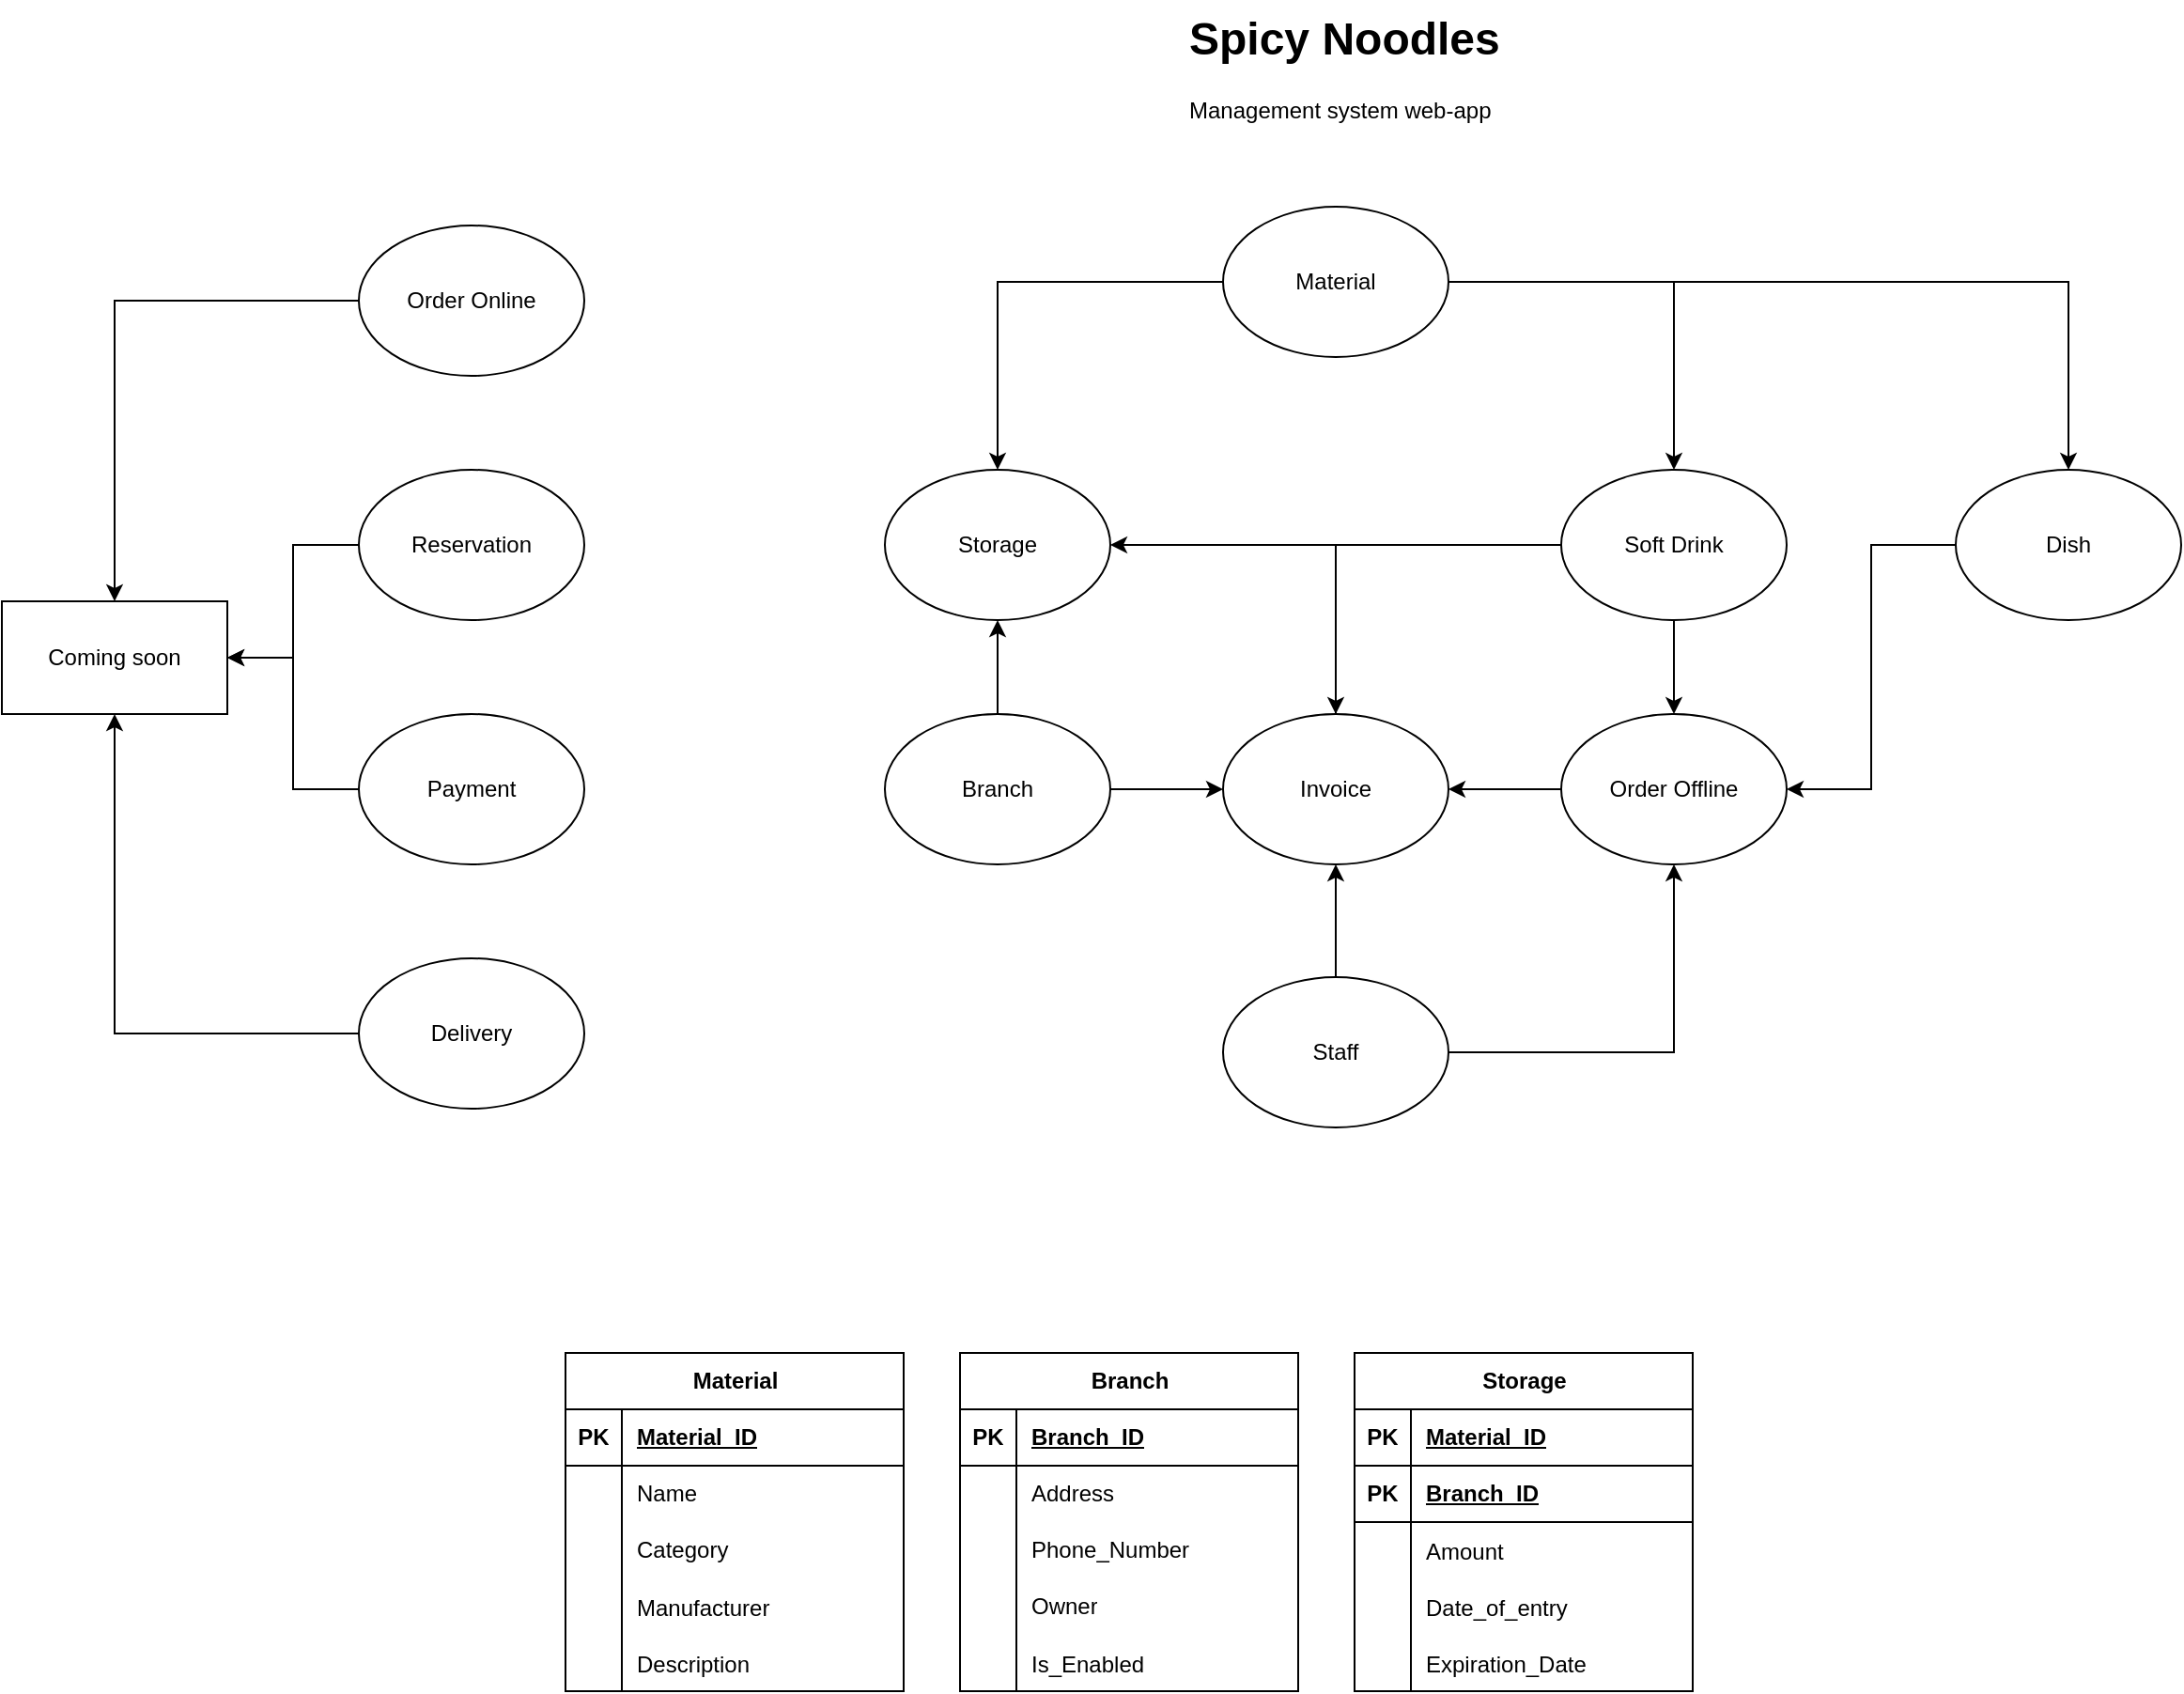 <mxfile version="26.2.9">
  <diagram name="Page-1" id="gLG3Hja3acAN7y_c27jc">
    <mxGraphModel dx="2278" dy="777" grid="1" gridSize="10" guides="1" tooltips="1" connect="1" arrows="1" fold="1" page="1" pageScale="1" pageWidth="850" pageHeight="1100" math="0" shadow="0">
      <root>
        <mxCell id="0" />
        <mxCell id="1" parent="0" />
        <mxCell id="4WLUuFF8fHMq_O006stw-2" value="&lt;h1 style=&quot;margin-top: 0px;&quot;&gt;Spicy Noodles&lt;/h1&gt;&lt;p&gt;Management system web-app&lt;/p&gt;" style="text;html=1;whiteSpace=wrap;overflow=hidden;rounded=0;" parent="1" vertex="1">
          <mxGeometry x="340" y="10" width="180" height="120" as="geometry" />
        </mxCell>
        <mxCell id="uvYzCLTFpBlOuZ-shNCM-54" style="edgeStyle=orthogonalEdgeStyle;rounded=0;orthogonalLoop=1;jettySize=auto;html=1;entryX=0.5;entryY=0;entryDx=0;entryDy=0;" parent="1" source="4WLUuFF8fHMq_O006stw-3" target="4WLUuFF8fHMq_O006stw-74" edge="1">
          <mxGeometry relative="1" as="geometry" />
        </mxCell>
        <mxCell id="_VRhrBuFoWbfuuBKrjrv-1" style="edgeStyle=orthogonalEdgeStyle;rounded=0;orthogonalLoop=1;jettySize=auto;html=1;exitX=1;exitY=0.5;exitDx=0;exitDy=0;entryX=0.5;entryY=0;entryDx=0;entryDy=0;" parent="1" source="4WLUuFF8fHMq_O006stw-3" target="uvYzCLTFpBlOuZ-shNCM-3" edge="1">
          <mxGeometry relative="1" as="geometry" />
        </mxCell>
        <mxCell id="_VRhrBuFoWbfuuBKrjrv-2" style="edgeStyle=orthogonalEdgeStyle;rounded=0;orthogonalLoop=1;jettySize=auto;html=1;exitX=1;exitY=0.5;exitDx=0;exitDy=0;entryX=0.5;entryY=0;entryDx=0;entryDy=0;" parent="1" source="4WLUuFF8fHMq_O006stw-3" target="uvYzCLTFpBlOuZ-shNCM-1" edge="1">
          <mxGeometry relative="1" as="geometry">
            <Array as="points">
              <mxPoint x="810" y="160" />
            </Array>
          </mxGeometry>
        </mxCell>
        <mxCell id="4WLUuFF8fHMq_O006stw-3" value="Material" style="ellipse;whiteSpace=wrap;html=1;" parent="1" vertex="1">
          <mxGeometry x="360" y="120" width="120" height="80" as="geometry" />
        </mxCell>
        <mxCell id="4WLUuFF8fHMq_O006stw-10" style="edgeStyle=orthogonalEdgeStyle;rounded=0;orthogonalLoop=1;jettySize=auto;html=1;entryX=0;entryY=0.5;entryDx=0;entryDy=0;" parent="1" source="4WLUuFF8fHMq_O006stw-7" target="4WLUuFF8fHMq_O006stw-9" edge="1">
          <mxGeometry relative="1" as="geometry" />
        </mxCell>
        <mxCell id="4WLUuFF8fHMq_O006stw-144" style="edgeStyle=orthogonalEdgeStyle;rounded=0;orthogonalLoop=1;jettySize=auto;html=1;entryX=0.5;entryY=1;entryDx=0;entryDy=0;" parent="1" source="4WLUuFF8fHMq_O006stw-7" target="4WLUuFF8fHMq_O006stw-74" edge="1">
          <mxGeometry relative="1" as="geometry" />
        </mxCell>
        <mxCell id="4WLUuFF8fHMq_O006stw-7" value="Branch" style="ellipse;whiteSpace=wrap;html=1;" parent="1" vertex="1">
          <mxGeometry x="180" y="390" width="120" height="80" as="geometry" />
        </mxCell>
        <mxCell id="4WLUuFF8fHMq_O006stw-145" style="edgeStyle=orthogonalEdgeStyle;rounded=0;orthogonalLoop=1;jettySize=auto;html=1;entryX=1;entryY=0.5;entryDx=0;entryDy=0;" parent="1" source="4WLUuFF8fHMq_O006stw-9" target="4WLUuFF8fHMq_O006stw-74" edge="1">
          <mxGeometry relative="1" as="geometry">
            <Array as="points">
              <mxPoint x="420" y="300" />
            </Array>
          </mxGeometry>
        </mxCell>
        <mxCell id="4WLUuFF8fHMq_O006stw-9" value="Invoice" style="ellipse;whiteSpace=wrap;html=1;" parent="1" vertex="1">
          <mxGeometry x="360" y="390" width="120" height="80" as="geometry" />
        </mxCell>
        <mxCell id="4WLUuFF8fHMq_O006stw-17" style="edgeStyle=orthogonalEdgeStyle;rounded=0;orthogonalLoop=1;jettySize=auto;html=1;entryX=0.5;entryY=1;entryDx=0;entryDy=0;" parent="1" source="4WLUuFF8fHMq_O006stw-11" target="4WLUuFF8fHMq_O006stw-9" edge="1">
          <mxGeometry relative="1" as="geometry" />
        </mxCell>
        <mxCell id="qnIlGB9lHXfB7wZd1vmY-5" style="edgeStyle=orthogonalEdgeStyle;rounded=0;orthogonalLoop=1;jettySize=auto;html=1;entryX=0.5;entryY=1;entryDx=0;entryDy=0;" edge="1" parent="1" source="4WLUuFF8fHMq_O006stw-11" target="qnIlGB9lHXfB7wZd1vmY-1">
          <mxGeometry relative="1" as="geometry" />
        </mxCell>
        <mxCell id="4WLUuFF8fHMq_O006stw-11" value="Staff" style="ellipse;whiteSpace=wrap;html=1;" parent="1" vertex="1">
          <mxGeometry x="360" y="530" width="120" height="80" as="geometry" />
        </mxCell>
        <mxCell id="4WLUuFF8fHMq_O006stw-26" value="Material" style="shape=table;startSize=30;container=1;collapsible=1;childLayout=tableLayout;fixedRows=1;rowLines=0;fontStyle=1;align=center;resizeLast=1;html=1;" parent="1" vertex="1">
          <mxGeometry x="10" y="730" width="180" height="180" as="geometry" />
        </mxCell>
        <mxCell id="4WLUuFF8fHMq_O006stw-27" value="" style="shape=tableRow;horizontal=0;startSize=0;swimlaneHead=0;swimlaneBody=0;fillColor=none;collapsible=0;dropTarget=0;points=[[0,0.5],[1,0.5]];portConstraint=eastwest;top=0;left=0;right=0;bottom=1;" parent="4WLUuFF8fHMq_O006stw-26" vertex="1">
          <mxGeometry y="30" width="180" height="30" as="geometry" />
        </mxCell>
        <mxCell id="4WLUuFF8fHMq_O006stw-28" value="PK" style="shape=partialRectangle;connectable=0;fillColor=none;top=0;left=0;bottom=0;right=0;fontStyle=1;overflow=hidden;whiteSpace=wrap;html=1;" parent="4WLUuFF8fHMq_O006stw-27" vertex="1">
          <mxGeometry width="30" height="30" as="geometry">
            <mxRectangle width="30" height="30" as="alternateBounds" />
          </mxGeometry>
        </mxCell>
        <mxCell id="4WLUuFF8fHMq_O006stw-29" value="Material_ID" style="shape=partialRectangle;connectable=0;fillColor=none;top=0;left=0;bottom=0;right=0;align=left;spacingLeft=6;fontStyle=5;overflow=hidden;whiteSpace=wrap;html=1;" parent="4WLUuFF8fHMq_O006stw-27" vertex="1">
          <mxGeometry x="30" width="150" height="30" as="geometry">
            <mxRectangle width="150" height="30" as="alternateBounds" />
          </mxGeometry>
        </mxCell>
        <mxCell id="4WLUuFF8fHMq_O006stw-30" value="" style="shape=tableRow;horizontal=0;startSize=0;swimlaneHead=0;swimlaneBody=0;fillColor=none;collapsible=0;dropTarget=0;points=[[0,0.5],[1,0.5]];portConstraint=eastwest;top=0;left=0;right=0;bottom=0;" parent="4WLUuFF8fHMq_O006stw-26" vertex="1">
          <mxGeometry y="60" width="180" height="30" as="geometry" />
        </mxCell>
        <mxCell id="4WLUuFF8fHMq_O006stw-31" value="" style="shape=partialRectangle;connectable=0;fillColor=none;top=0;left=0;bottom=0;right=0;editable=1;overflow=hidden;whiteSpace=wrap;html=1;" parent="4WLUuFF8fHMq_O006stw-30" vertex="1">
          <mxGeometry width="30" height="30" as="geometry">
            <mxRectangle width="30" height="30" as="alternateBounds" />
          </mxGeometry>
        </mxCell>
        <mxCell id="4WLUuFF8fHMq_O006stw-32" value="Name" style="shape=partialRectangle;connectable=0;fillColor=none;top=0;left=0;bottom=0;right=0;align=left;spacingLeft=6;overflow=hidden;whiteSpace=wrap;html=1;" parent="4WLUuFF8fHMq_O006stw-30" vertex="1">
          <mxGeometry x="30" width="150" height="30" as="geometry">
            <mxRectangle width="150" height="30" as="alternateBounds" />
          </mxGeometry>
        </mxCell>
        <mxCell id="4WLUuFF8fHMq_O006stw-33" value="" style="shape=tableRow;horizontal=0;startSize=0;swimlaneHead=0;swimlaneBody=0;fillColor=none;collapsible=0;dropTarget=0;points=[[0,0.5],[1,0.5]];portConstraint=eastwest;top=0;left=0;right=0;bottom=0;" parent="4WLUuFF8fHMq_O006stw-26" vertex="1">
          <mxGeometry y="90" width="180" height="30" as="geometry" />
        </mxCell>
        <mxCell id="4WLUuFF8fHMq_O006stw-34" value="" style="shape=partialRectangle;connectable=0;fillColor=none;top=0;left=0;bottom=0;right=0;editable=1;overflow=hidden;whiteSpace=wrap;html=1;" parent="4WLUuFF8fHMq_O006stw-33" vertex="1">
          <mxGeometry width="30" height="30" as="geometry">
            <mxRectangle width="30" height="30" as="alternateBounds" />
          </mxGeometry>
        </mxCell>
        <mxCell id="4WLUuFF8fHMq_O006stw-35" value="Category" style="shape=partialRectangle;connectable=0;fillColor=none;top=0;left=0;bottom=0;right=0;align=left;spacingLeft=6;overflow=hidden;whiteSpace=wrap;html=1;" parent="4WLUuFF8fHMq_O006stw-33" vertex="1">
          <mxGeometry x="30" width="150" height="30" as="geometry">
            <mxRectangle width="150" height="30" as="alternateBounds" />
          </mxGeometry>
        </mxCell>
        <mxCell id="4WLUuFF8fHMq_O006stw-80" value="" style="shape=tableRow;horizontal=0;startSize=0;swimlaneHead=0;swimlaneBody=0;fillColor=none;collapsible=0;dropTarget=0;points=[[0,0.5],[1,0.5]];portConstraint=eastwest;top=0;left=0;right=0;bottom=0;" parent="4WLUuFF8fHMq_O006stw-26" vertex="1">
          <mxGeometry y="120" width="180" height="30" as="geometry" />
        </mxCell>
        <mxCell id="4WLUuFF8fHMq_O006stw-81" value="" style="shape=partialRectangle;connectable=0;fillColor=none;top=0;left=0;bottom=0;right=0;editable=1;overflow=hidden;" parent="4WLUuFF8fHMq_O006stw-80" vertex="1">
          <mxGeometry width="30" height="30" as="geometry">
            <mxRectangle width="30" height="30" as="alternateBounds" />
          </mxGeometry>
        </mxCell>
        <mxCell id="4WLUuFF8fHMq_O006stw-82" value="Manufacturer" style="shape=partialRectangle;connectable=0;fillColor=none;top=0;left=0;bottom=0;right=0;align=left;spacingLeft=6;overflow=hidden;" parent="4WLUuFF8fHMq_O006stw-80" vertex="1">
          <mxGeometry x="30" width="150" height="30" as="geometry">
            <mxRectangle width="150" height="30" as="alternateBounds" />
          </mxGeometry>
        </mxCell>
        <mxCell id="4WLUuFF8fHMq_O006stw-129" value="" style="shape=tableRow;horizontal=0;startSize=0;swimlaneHead=0;swimlaneBody=0;fillColor=none;collapsible=0;dropTarget=0;points=[[0,0.5],[1,0.5]];portConstraint=eastwest;top=0;left=0;right=0;bottom=0;" parent="4WLUuFF8fHMq_O006stw-26" vertex="1">
          <mxGeometry y="150" width="180" height="30" as="geometry" />
        </mxCell>
        <mxCell id="4WLUuFF8fHMq_O006stw-130" value="" style="shape=partialRectangle;connectable=0;fillColor=none;top=0;left=0;bottom=0;right=0;editable=1;overflow=hidden;" parent="4WLUuFF8fHMq_O006stw-129" vertex="1">
          <mxGeometry width="30" height="30" as="geometry">
            <mxRectangle width="30" height="30" as="alternateBounds" />
          </mxGeometry>
        </mxCell>
        <mxCell id="4WLUuFF8fHMq_O006stw-131" value="Description" style="shape=partialRectangle;connectable=0;fillColor=none;top=0;left=0;bottom=0;right=0;align=left;spacingLeft=6;overflow=hidden;" parent="4WLUuFF8fHMq_O006stw-129" vertex="1">
          <mxGeometry x="30" width="150" height="30" as="geometry">
            <mxRectangle width="150" height="30" as="alternateBounds" />
          </mxGeometry>
        </mxCell>
        <mxCell id="4WLUuFF8fHMq_O006stw-58" value="Branch" style="shape=table;startSize=30;container=1;collapsible=1;childLayout=tableLayout;fixedRows=1;rowLines=0;fontStyle=1;align=center;resizeLast=1;html=1;" parent="1" vertex="1">
          <mxGeometry x="220" y="730" width="180" height="180" as="geometry" />
        </mxCell>
        <mxCell id="4WLUuFF8fHMq_O006stw-59" value="" style="shape=tableRow;horizontal=0;startSize=0;swimlaneHead=0;swimlaneBody=0;fillColor=none;collapsible=0;dropTarget=0;points=[[0,0.5],[1,0.5]];portConstraint=eastwest;top=0;left=0;right=0;bottom=1;" parent="4WLUuFF8fHMq_O006stw-58" vertex="1">
          <mxGeometry y="30" width="180" height="30" as="geometry" />
        </mxCell>
        <mxCell id="4WLUuFF8fHMq_O006stw-60" value="PK" style="shape=partialRectangle;connectable=0;fillColor=none;top=0;left=0;bottom=0;right=0;fontStyle=1;overflow=hidden;whiteSpace=wrap;html=1;" parent="4WLUuFF8fHMq_O006stw-59" vertex="1">
          <mxGeometry width="30" height="30" as="geometry">
            <mxRectangle width="30" height="30" as="alternateBounds" />
          </mxGeometry>
        </mxCell>
        <mxCell id="4WLUuFF8fHMq_O006stw-61" value="Branch_ID" style="shape=partialRectangle;connectable=0;fillColor=none;top=0;left=0;bottom=0;right=0;align=left;spacingLeft=6;fontStyle=5;overflow=hidden;whiteSpace=wrap;html=1;" parent="4WLUuFF8fHMq_O006stw-59" vertex="1">
          <mxGeometry x="30" width="150" height="30" as="geometry">
            <mxRectangle width="150" height="30" as="alternateBounds" />
          </mxGeometry>
        </mxCell>
        <mxCell id="4WLUuFF8fHMq_O006stw-62" value="" style="shape=tableRow;horizontal=0;startSize=0;swimlaneHead=0;swimlaneBody=0;fillColor=none;collapsible=0;dropTarget=0;points=[[0,0.5],[1,0.5]];portConstraint=eastwest;top=0;left=0;right=0;bottom=0;" parent="4WLUuFF8fHMq_O006stw-58" vertex="1">
          <mxGeometry y="60" width="180" height="30" as="geometry" />
        </mxCell>
        <mxCell id="4WLUuFF8fHMq_O006stw-63" value="" style="shape=partialRectangle;connectable=0;fillColor=none;top=0;left=0;bottom=0;right=0;editable=1;overflow=hidden;whiteSpace=wrap;html=1;" parent="4WLUuFF8fHMq_O006stw-62" vertex="1">
          <mxGeometry width="30" height="30" as="geometry">
            <mxRectangle width="30" height="30" as="alternateBounds" />
          </mxGeometry>
        </mxCell>
        <mxCell id="4WLUuFF8fHMq_O006stw-64" value="Address" style="shape=partialRectangle;connectable=0;fillColor=none;top=0;left=0;bottom=0;right=0;align=left;spacingLeft=6;overflow=hidden;whiteSpace=wrap;html=1;" parent="4WLUuFF8fHMq_O006stw-62" vertex="1">
          <mxGeometry x="30" width="150" height="30" as="geometry">
            <mxRectangle width="150" height="30" as="alternateBounds" />
          </mxGeometry>
        </mxCell>
        <mxCell id="4WLUuFF8fHMq_O006stw-65" value="" style="shape=tableRow;horizontal=0;startSize=0;swimlaneHead=0;swimlaneBody=0;fillColor=none;collapsible=0;dropTarget=0;points=[[0,0.5],[1,0.5]];portConstraint=eastwest;top=0;left=0;right=0;bottom=0;" parent="4WLUuFF8fHMq_O006stw-58" vertex="1">
          <mxGeometry y="90" width="180" height="30" as="geometry" />
        </mxCell>
        <mxCell id="4WLUuFF8fHMq_O006stw-66" value="" style="shape=partialRectangle;connectable=0;fillColor=none;top=0;left=0;bottom=0;right=0;editable=1;overflow=hidden;whiteSpace=wrap;html=1;" parent="4WLUuFF8fHMq_O006stw-65" vertex="1">
          <mxGeometry width="30" height="30" as="geometry">
            <mxRectangle width="30" height="30" as="alternateBounds" />
          </mxGeometry>
        </mxCell>
        <mxCell id="4WLUuFF8fHMq_O006stw-67" value="Phone_Number" style="shape=partialRectangle;connectable=0;fillColor=none;top=0;left=0;bottom=0;right=0;align=left;spacingLeft=6;overflow=hidden;whiteSpace=wrap;html=1;" parent="4WLUuFF8fHMq_O006stw-65" vertex="1">
          <mxGeometry x="30" width="150" height="30" as="geometry">
            <mxRectangle width="150" height="30" as="alternateBounds" />
          </mxGeometry>
        </mxCell>
        <mxCell id="4WLUuFF8fHMq_O006stw-68" value="" style="shape=tableRow;horizontal=0;startSize=0;swimlaneHead=0;swimlaneBody=0;fillColor=none;collapsible=0;dropTarget=0;points=[[0,0.5],[1,0.5]];portConstraint=eastwest;top=0;left=0;right=0;bottom=0;" parent="4WLUuFF8fHMq_O006stw-58" vertex="1">
          <mxGeometry y="120" width="180" height="30" as="geometry" />
        </mxCell>
        <mxCell id="4WLUuFF8fHMq_O006stw-69" value="" style="shape=partialRectangle;connectable=0;fillColor=none;top=0;left=0;bottom=0;right=0;editable=1;overflow=hidden;whiteSpace=wrap;html=1;" parent="4WLUuFF8fHMq_O006stw-68" vertex="1">
          <mxGeometry width="30" height="30" as="geometry">
            <mxRectangle width="30" height="30" as="alternateBounds" />
          </mxGeometry>
        </mxCell>
        <mxCell id="4WLUuFF8fHMq_O006stw-70" value="Owner" style="shape=partialRectangle;connectable=0;fillColor=none;top=0;left=0;bottom=0;right=0;align=left;spacingLeft=6;overflow=hidden;whiteSpace=wrap;html=1;" parent="4WLUuFF8fHMq_O006stw-68" vertex="1">
          <mxGeometry x="30" width="150" height="30" as="geometry">
            <mxRectangle width="150" height="30" as="alternateBounds" />
          </mxGeometry>
        </mxCell>
        <mxCell id="K-MtWlp10os3fXLqDx1C-1" value="" style="shape=tableRow;horizontal=0;startSize=0;swimlaneHead=0;swimlaneBody=0;fillColor=none;collapsible=0;dropTarget=0;points=[[0,0.5],[1,0.5]];portConstraint=eastwest;top=0;left=0;right=0;bottom=0;" parent="4WLUuFF8fHMq_O006stw-58" vertex="1">
          <mxGeometry y="150" width="180" height="30" as="geometry" />
        </mxCell>
        <mxCell id="K-MtWlp10os3fXLqDx1C-2" value="" style="shape=partialRectangle;connectable=0;fillColor=none;top=0;left=0;bottom=0;right=0;editable=1;overflow=hidden;" parent="K-MtWlp10os3fXLqDx1C-1" vertex="1">
          <mxGeometry width="30" height="30" as="geometry">
            <mxRectangle width="30" height="30" as="alternateBounds" />
          </mxGeometry>
        </mxCell>
        <mxCell id="K-MtWlp10os3fXLqDx1C-3" value="Is_Enabled" style="shape=partialRectangle;connectable=0;fillColor=none;top=0;left=0;bottom=0;right=0;align=left;spacingLeft=6;overflow=hidden;" parent="K-MtWlp10os3fXLqDx1C-1" vertex="1">
          <mxGeometry x="30" width="150" height="30" as="geometry">
            <mxRectangle width="150" height="30" as="alternateBounds" />
          </mxGeometry>
        </mxCell>
        <mxCell id="4WLUuFF8fHMq_O006stw-74" value="Storage" style="ellipse;whiteSpace=wrap;html=1;" parent="1" vertex="1">
          <mxGeometry x="180" y="260" width="120" height="80" as="geometry" />
        </mxCell>
        <mxCell id="4WLUuFF8fHMq_O006stw-93" value="Storage" style="shape=table;startSize=30;container=1;collapsible=1;childLayout=tableLayout;fixedRows=1;rowLines=0;fontStyle=1;align=center;resizeLast=1;html=1;" parent="1" vertex="1">
          <mxGeometry x="430" y="730" width="180" height="180" as="geometry" />
        </mxCell>
        <mxCell id="4WLUuFF8fHMq_O006stw-106" value="" style="shape=tableRow;horizontal=0;startSize=0;swimlaneHead=0;swimlaneBody=0;fillColor=none;collapsible=0;dropTarget=0;points=[[0,0.5],[1,0.5]];portConstraint=eastwest;top=0;left=0;right=0;bottom=1;" parent="4WLUuFF8fHMq_O006stw-93" vertex="1">
          <mxGeometry y="30" width="180" height="30" as="geometry" />
        </mxCell>
        <mxCell id="4WLUuFF8fHMq_O006stw-107" value="PK" style="shape=partialRectangle;connectable=0;fillColor=none;top=0;left=0;bottom=0;right=0;fontStyle=1;overflow=hidden;whiteSpace=wrap;html=1;" parent="4WLUuFF8fHMq_O006stw-106" vertex="1">
          <mxGeometry width="30" height="30" as="geometry">
            <mxRectangle width="30" height="30" as="alternateBounds" />
          </mxGeometry>
        </mxCell>
        <mxCell id="4WLUuFF8fHMq_O006stw-108" value="Material_ID" style="shape=partialRectangle;connectable=0;fillColor=none;top=0;left=0;bottom=0;right=0;align=left;spacingLeft=6;fontStyle=5;overflow=hidden;whiteSpace=wrap;html=1;" parent="4WLUuFF8fHMq_O006stw-106" vertex="1">
          <mxGeometry x="30" width="150" height="30" as="geometry">
            <mxRectangle width="150" height="30" as="alternateBounds" />
          </mxGeometry>
        </mxCell>
        <mxCell id="4WLUuFF8fHMq_O006stw-94" value="" style="shape=tableRow;horizontal=0;startSize=0;swimlaneHead=0;swimlaneBody=0;fillColor=none;collapsible=0;dropTarget=0;points=[[0,0.5],[1,0.5]];portConstraint=eastwest;top=0;left=0;right=0;bottom=1;" parent="4WLUuFF8fHMq_O006stw-93" vertex="1">
          <mxGeometry y="60" width="180" height="30" as="geometry" />
        </mxCell>
        <mxCell id="4WLUuFF8fHMq_O006stw-95" value="PK" style="shape=partialRectangle;connectable=0;fillColor=none;top=0;left=0;bottom=0;right=0;fontStyle=1;overflow=hidden;whiteSpace=wrap;html=1;" parent="4WLUuFF8fHMq_O006stw-94" vertex="1">
          <mxGeometry width="30" height="30" as="geometry">
            <mxRectangle width="30" height="30" as="alternateBounds" />
          </mxGeometry>
        </mxCell>
        <mxCell id="4WLUuFF8fHMq_O006stw-96" value="Branch_ID" style="shape=partialRectangle;connectable=0;fillColor=none;top=0;left=0;bottom=0;right=0;align=left;spacingLeft=6;fontStyle=5;overflow=hidden;whiteSpace=wrap;html=1;" parent="4WLUuFF8fHMq_O006stw-94" vertex="1">
          <mxGeometry x="30" width="150" height="30" as="geometry">
            <mxRectangle width="150" height="30" as="alternateBounds" />
          </mxGeometry>
        </mxCell>
        <mxCell id="4WLUuFF8fHMq_O006stw-133" value="" style="shape=tableRow;horizontal=0;startSize=0;swimlaneHead=0;swimlaneBody=0;fillColor=none;collapsible=0;dropTarget=0;points=[[0,0.5],[1,0.5]];portConstraint=eastwest;top=0;left=0;right=0;bottom=0;" parent="4WLUuFF8fHMq_O006stw-93" vertex="1">
          <mxGeometry y="90" width="180" height="30" as="geometry" />
        </mxCell>
        <mxCell id="4WLUuFF8fHMq_O006stw-134" value="" style="shape=partialRectangle;connectable=0;fillColor=none;top=0;left=0;bottom=0;right=0;editable=1;overflow=hidden;" parent="4WLUuFF8fHMq_O006stw-133" vertex="1">
          <mxGeometry width="30" height="30" as="geometry">
            <mxRectangle width="30" height="30" as="alternateBounds" />
          </mxGeometry>
        </mxCell>
        <mxCell id="4WLUuFF8fHMq_O006stw-135" value="Amount" style="shape=partialRectangle;connectable=0;fillColor=none;top=0;left=0;bottom=0;right=0;align=left;spacingLeft=6;overflow=hidden;" parent="4WLUuFF8fHMq_O006stw-133" vertex="1">
          <mxGeometry x="30" width="150" height="30" as="geometry">
            <mxRectangle width="150" height="30" as="alternateBounds" />
          </mxGeometry>
        </mxCell>
        <mxCell id="4WLUuFF8fHMq_O006stw-136" value="" style="shape=tableRow;horizontal=0;startSize=0;swimlaneHead=0;swimlaneBody=0;fillColor=none;collapsible=0;dropTarget=0;points=[[0,0.5],[1,0.5]];portConstraint=eastwest;top=0;left=0;right=0;bottom=0;" parent="4WLUuFF8fHMq_O006stw-93" vertex="1">
          <mxGeometry y="120" width="180" height="30" as="geometry" />
        </mxCell>
        <mxCell id="4WLUuFF8fHMq_O006stw-137" value="" style="shape=partialRectangle;connectable=0;fillColor=none;top=0;left=0;bottom=0;right=0;editable=1;overflow=hidden;" parent="4WLUuFF8fHMq_O006stw-136" vertex="1">
          <mxGeometry width="30" height="30" as="geometry">
            <mxRectangle width="30" height="30" as="alternateBounds" />
          </mxGeometry>
        </mxCell>
        <mxCell id="4WLUuFF8fHMq_O006stw-138" value="Date_of_entry" style="shape=partialRectangle;connectable=0;fillColor=none;top=0;left=0;bottom=0;right=0;align=left;spacingLeft=6;overflow=hidden;" parent="4WLUuFF8fHMq_O006stw-136" vertex="1">
          <mxGeometry x="30" width="150" height="30" as="geometry">
            <mxRectangle width="150" height="30" as="alternateBounds" />
          </mxGeometry>
        </mxCell>
        <mxCell id="4WLUuFF8fHMq_O006stw-139" value="" style="shape=tableRow;horizontal=0;startSize=0;swimlaneHead=0;swimlaneBody=0;fillColor=none;collapsible=0;dropTarget=0;points=[[0,0.5],[1,0.5]];portConstraint=eastwest;top=0;left=0;right=0;bottom=0;" parent="4WLUuFF8fHMq_O006stw-93" vertex="1">
          <mxGeometry y="150" width="180" height="30" as="geometry" />
        </mxCell>
        <mxCell id="4WLUuFF8fHMq_O006stw-140" value="" style="shape=partialRectangle;connectable=0;fillColor=none;top=0;left=0;bottom=0;right=0;editable=1;overflow=hidden;" parent="4WLUuFF8fHMq_O006stw-139" vertex="1">
          <mxGeometry width="30" height="30" as="geometry">
            <mxRectangle width="30" height="30" as="alternateBounds" />
          </mxGeometry>
        </mxCell>
        <mxCell id="4WLUuFF8fHMq_O006stw-141" value="Expiration_Date" style="shape=partialRectangle;connectable=0;fillColor=none;top=0;left=0;bottom=0;right=0;align=left;spacingLeft=6;overflow=hidden;" parent="4WLUuFF8fHMq_O006stw-139" vertex="1">
          <mxGeometry x="30" width="150" height="30" as="geometry">
            <mxRectangle width="150" height="30" as="alternateBounds" />
          </mxGeometry>
        </mxCell>
        <mxCell id="qnIlGB9lHXfB7wZd1vmY-3" style="edgeStyle=orthogonalEdgeStyle;rounded=0;orthogonalLoop=1;jettySize=auto;html=1;entryX=1;entryY=0.5;entryDx=0;entryDy=0;" edge="1" parent="1" source="uvYzCLTFpBlOuZ-shNCM-1" target="qnIlGB9lHXfB7wZd1vmY-1">
          <mxGeometry relative="1" as="geometry" />
        </mxCell>
        <mxCell id="uvYzCLTFpBlOuZ-shNCM-1" value="Dish" style="ellipse;whiteSpace=wrap;html=1;" parent="1" vertex="1">
          <mxGeometry x="750" y="260" width="120" height="80" as="geometry" />
        </mxCell>
        <mxCell id="uvYzCLTFpBlOuZ-shNCM-4" style="edgeStyle=orthogonalEdgeStyle;rounded=0;orthogonalLoop=1;jettySize=auto;html=1;" parent="1" source="uvYzCLTFpBlOuZ-shNCM-3" target="4WLUuFF8fHMq_O006stw-9" edge="1">
          <mxGeometry relative="1" as="geometry">
            <Array as="points">
              <mxPoint x="420" y="300" />
            </Array>
          </mxGeometry>
        </mxCell>
        <mxCell id="qnIlGB9lHXfB7wZd1vmY-2" style="edgeStyle=orthogonalEdgeStyle;rounded=0;orthogonalLoop=1;jettySize=auto;html=1;entryX=0.5;entryY=0;entryDx=0;entryDy=0;" edge="1" parent="1" source="uvYzCLTFpBlOuZ-shNCM-3" target="qnIlGB9lHXfB7wZd1vmY-1">
          <mxGeometry relative="1" as="geometry" />
        </mxCell>
        <mxCell id="uvYzCLTFpBlOuZ-shNCM-3" value="Soft Drink" style="ellipse;whiteSpace=wrap;html=1;" parent="1" vertex="1">
          <mxGeometry x="540" y="260" width="120" height="80" as="geometry" />
        </mxCell>
        <mxCell id="qnIlGB9lHXfB7wZd1vmY-4" style="edgeStyle=orthogonalEdgeStyle;rounded=0;orthogonalLoop=1;jettySize=auto;html=1;exitX=0;exitY=0.5;exitDx=0;exitDy=0;entryX=1;entryY=0.5;entryDx=0;entryDy=0;" edge="1" parent="1" source="qnIlGB9lHXfB7wZd1vmY-1" target="4WLUuFF8fHMq_O006stw-9">
          <mxGeometry relative="1" as="geometry" />
        </mxCell>
        <mxCell id="qnIlGB9lHXfB7wZd1vmY-1" value="Order Offline" style="ellipse;whiteSpace=wrap;html=1;" vertex="1" parent="1">
          <mxGeometry x="540" y="390" width="120" height="80" as="geometry" />
        </mxCell>
        <mxCell id="qnIlGB9lHXfB7wZd1vmY-14" style="edgeStyle=orthogonalEdgeStyle;rounded=0;orthogonalLoop=1;jettySize=auto;html=1;exitX=0;exitY=0.5;exitDx=0;exitDy=0;entryX=0.5;entryY=0;entryDx=0;entryDy=0;" edge="1" parent="1" source="qnIlGB9lHXfB7wZd1vmY-8" target="qnIlGB9lHXfB7wZd1vmY-13">
          <mxGeometry relative="1" as="geometry" />
        </mxCell>
        <mxCell id="qnIlGB9lHXfB7wZd1vmY-8" value="Order Online" style="ellipse;whiteSpace=wrap;html=1;" vertex="1" parent="1">
          <mxGeometry x="-100" y="130" width="120" height="80" as="geometry" />
        </mxCell>
        <mxCell id="qnIlGB9lHXfB7wZd1vmY-15" style="edgeStyle=orthogonalEdgeStyle;rounded=0;orthogonalLoop=1;jettySize=auto;html=1;entryX=1;entryY=0.5;entryDx=0;entryDy=0;" edge="1" parent="1" source="qnIlGB9lHXfB7wZd1vmY-9" target="qnIlGB9lHXfB7wZd1vmY-13">
          <mxGeometry relative="1" as="geometry" />
        </mxCell>
        <mxCell id="qnIlGB9lHXfB7wZd1vmY-9" value="Reservation" style="ellipse;whiteSpace=wrap;html=1;" vertex="1" parent="1">
          <mxGeometry x="-100" y="260" width="120" height="80" as="geometry" />
        </mxCell>
        <mxCell id="qnIlGB9lHXfB7wZd1vmY-17" style="edgeStyle=orthogonalEdgeStyle;rounded=0;orthogonalLoop=1;jettySize=auto;html=1;entryX=1;entryY=0.5;entryDx=0;entryDy=0;" edge="1" parent="1" source="qnIlGB9lHXfB7wZd1vmY-11" target="qnIlGB9lHXfB7wZd1vmY-13">
          <mxGeometry relative="1" as="geometry" />
        </mxCell>
        <mxCell id="qnIlGB9lHXfB7wZd1vmY-11" value="Payment" style="ellipse;whiteSpace=wrap;html=1;" vertex="1" parent="1">
          <mxGeometry x="-100" y="390" width="120" height="80" as="geometry" />
        </mxCell>
        <mxCell id="qnIlGB9lHXfB7wZd1vmY-18" style="edgeStyle=orthogonalEdgeStyle;rounded=0;orthogonalLoop=1;jettySize=auto;html=1;entryX=0.5;entryY=1;entryDx=0;entryDy=0;" edge="1" parent="1" source="qnIlGB9lHXfB7wZd1vmY-12" target="qnIlGB9lHXfB7wZd1vmY-13">
          <mxGeometry relative="1" as="geometry" />
        </mxCell>
        <mxCell id="qnIlGB9lHXfB7wZd1vmY-12" value="Delivery" style="ellipse;whiteSpace=wrap;html=1;" vertex="1" parent="1">
          <mxGeometry x="-100" y="520" width="120" height="80" as="geometry" />
        </mxCell>
        <mxCell id="qnIlGB9lHXfB7wZd1vmY-13" value="Coming soon" style="rounded=0;whiteSpace=wrap;html=1;" vertex="1" parent="1">
          <mxGeometry x="-290" y="330" width="120" height="60" as="geometry" />
        </mxCell>
      </root>
    </mxGraphModel>
  </diagram>
</mxfile>
